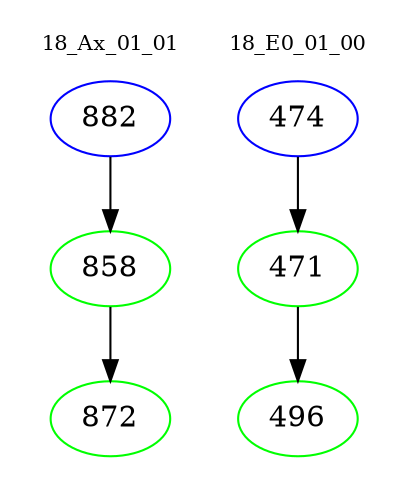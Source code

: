 digraph{
subgraph cluster_0 {
color = white
label = "18_Ax_01_01";
fontsize=10;
T0_882 [label="882", color="blue"]
T0_882 -> T0_858 [color="black"]
T0_858 [label="858", color="green"]
T0_858 -> T0_872 [color="black"]
T0_872 [label="872", color="green"]
}
subgraph cluster_1 {
color = white
label = "18_E0_01_00";
fontsize=10;
T1_474 [label="474", color="blue"]
T1_474 -> T1_471 [color="black"]
T1_471 [label="471", color="green"]
T1_471 -> T1_496 [color="black"]
T1_496 [label="496", color="green"]
}
}
